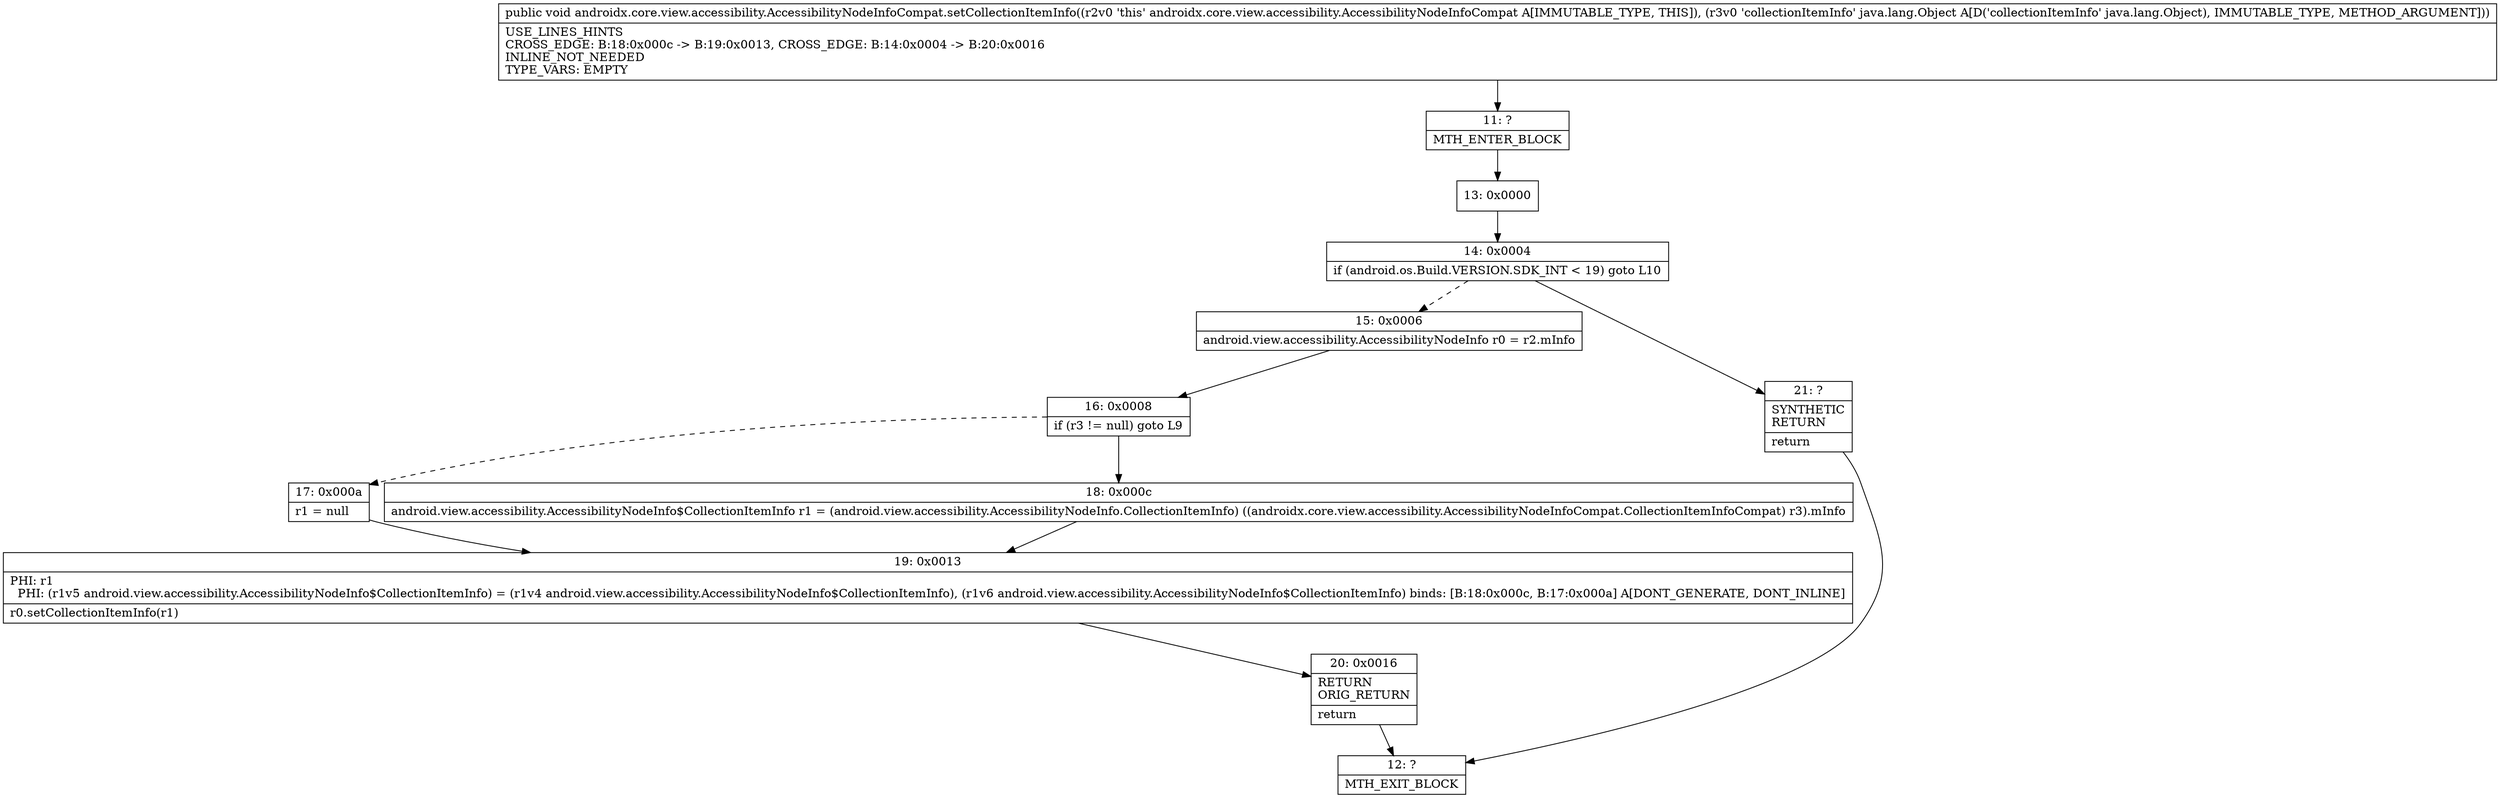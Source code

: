 digraph "CFG forandroidx.core.view.accessibility.AccessibilityNodeInfoCompat.setCollectionItemInfo(Ljava\/lang\/Object;)V" {
Node_11 [shape=record,label="{11\:\ ?|MTH_ENTER_BLOCK\l}"];
Node_13 [shape=record,label="{13\:\ 0x0000}"];
Node_14 [shape=record,label="{14\:\ 0x0004|if (android.os.Build.VERSION.SDK_INT \< 19) goto L10\l}"];
Node_15 [shape=record,label="{15\:\ 0x0006|android.view.accessibility.AccessibilityNodeInfo r0 = r2.mInfo\l}"];
Node_16 [shape=record,label="{16\:\ 0x0008|if (r3 != null) goto L9\l}"];
Node_17 [shape=record,label="{17\:\ 0x000a|r1 = null\l}"];
Node_19 [shape=record,label="{19\:\ 0x0013|PHI: r1 \l  PHI: (r1v5 android.view.accessibility.AccessibilityNodeInfo$CollectionItemInfo) = (r1v4 android.view.accessibility.AccessibilityNodeInfo$CollectionItemInfo), (r1v6 android.view.accessibility.AccessibilityNodeInfo$CollectionItemInfo) binds: [B:18:0x000c, B:17:0x000a] A[DONT_GENERATE, DONT_INLINE]\l|r0.setCollectionItemInfo(r1)\l}"];
Node_20 [shape=record,label="{20\:\ 0x0016|RETURN\lORIG_RETURN\l|return\l}"];
Node_12 [shape=record,label="{12\:\ ?|MTH_EXIT_BLOCK\l}"];
Node_18 [shape=record,label="{18\:\ 0x000c|android.view.accessibility.AccessibilityNodeInfo$CollectionItemInfo r1 = (android.view.accessibility.AccessibilityNodeInfo.CollectionItemInfo) ((androidx.core.view.accessibility.AccessibilityNodeInfoCompat.CollectionItemInfoCompat) r3).mInfo\l}"];
Node_21 [shape=record,label="{21\:\ ?|SYNTHETIC\lRETURN\l|return\l}"];
MethodNode[shape=record,label="{public void androidx.core.view.accessibility.AccessibilityNodeInfoCompat.setCollectionItemInfo((r2v0 'this' androidx.core.view.accessibility.AccessibilityNodeInfoCompat A[IMMUTABLE_TYPE, THIS]), (r3v0 'collectionItemInfo' java.lang.Object A[D('collectionItemInfo' java.lang.Object), IMMUTABLE_TYPE, METHOD_ARGUMENT]))  | USE_LINES_HINTS\lCROSS_EDGE: B:18:0x000c \-\> B:19:0x0013, CROSS_EDGE: B:14:0x0004 \-\> B:20:0x0016\lINLINE_NOT_NEEDED\lTYPE_VARS: EMPTY\l}"];
MethodNode -> Node_11;Node_11 -> Node_13;
Node_13 -> Node_14;
Node_14 -> Node_15[style=dashed];
Node_14 -> Node_21;
Node_15 -> Node_16;
Node_16 -> Node_17[style=dashed];
Node_16 -> Node_18;
Node_17 -> Node_19;
Node_19 -> Node_20;
Node_20 -> Node_12;
Node_18 -> Node_19;
Node_21 -> Node_12;
}

